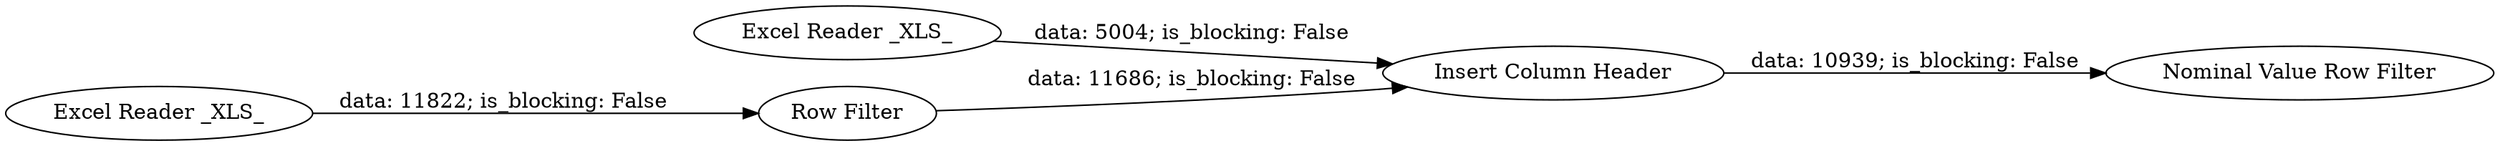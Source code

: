 digraph {
	"-7674021038440373493_6" [label="Excel Reader _XLS_"]
	"-7674021038440373493_7" [label="Insert Column Header"]
	"-7674021038440373493_1" [label="Excel Reader _XLS_"]
	"-7674021038440373493_2" [label="Row Filter"]
	"-7674021038440373493_8" [label="Nominal Value Row Filter"]
	"-7674021038440373493_1" -> "-7674021038440373493_2" [label="data: 11822; is_blocking: False"]
	"-7674021038440373493_6" -> "-7674021038440373493_7" [label="data: 5004; is_blocking: False"]
	"-7674021038440373493_2" -> "-7674021038440373493_7" [label="data: 11686; is_blocking: False"]
	"-7674021038440373493_7" -> "-7674021038440373493_8" [label="data: 10939; is_blocking: False"]
	rankdir=LR
}
